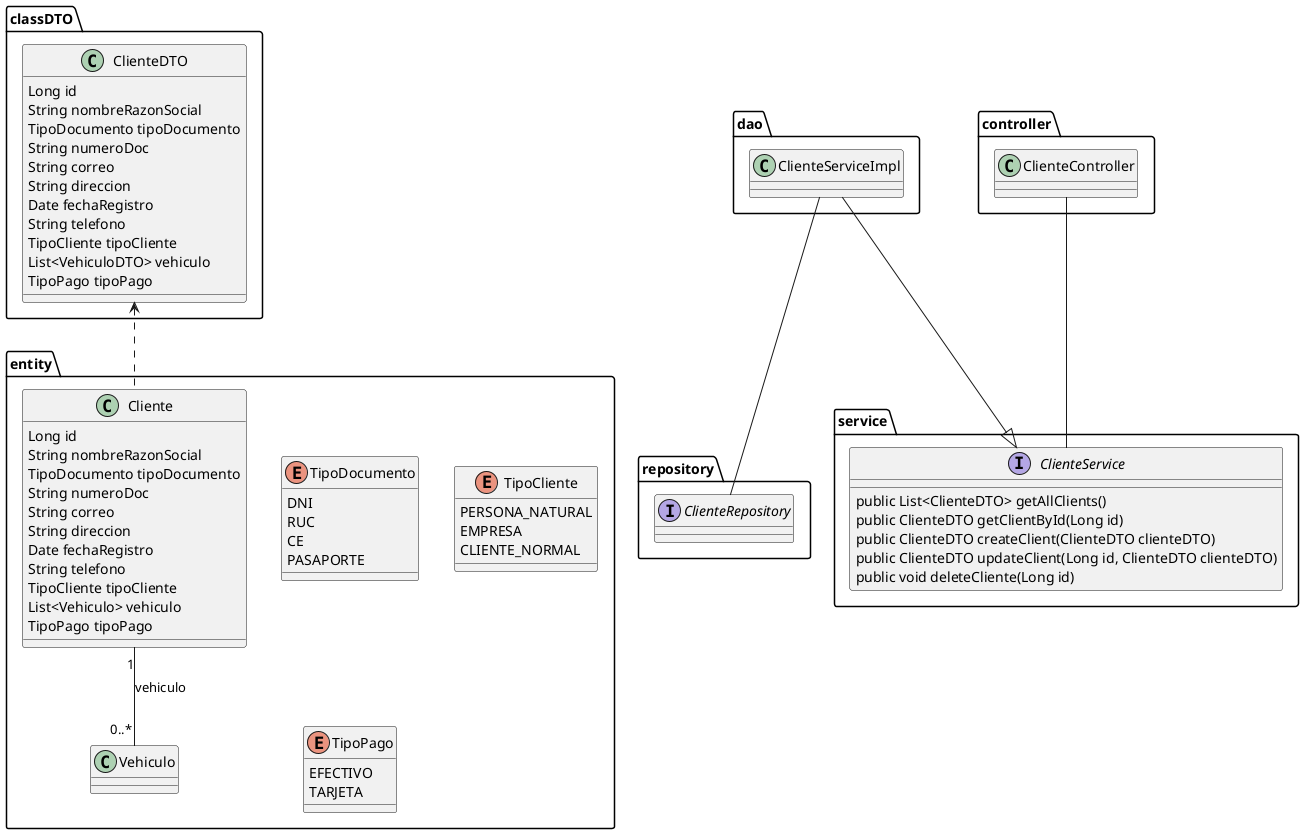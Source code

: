 @startuml claseCliente
package entity {
    class Cliente {
        Long id
        String nombreRazonSocial
        TipoDocumento tipoDocumento
        String numeroDoc
        String correo
        String direccion
        Date fechaRegistro
        String telefono
        TipoCliente tipoCliente
        List<Vehiculo> vehiculo
        TipoPago tipoPago
    }

    enum TipoDocumento {
        DNI
        RUC
        CE
        PASAPORTE
    }

    enum TipoCliente {
        PERSONA_NATURAL
        EMPRESA
        CLIENTE_NORMAL
    }

    enum TipoPago {
        EFECTIVO
        TARJETA
    }

    Cliente "1" -- "0..*" Vehiculo : vehiculo
}

package repository {
    interface ClienteRepository
}

package service {
    interface ClienteService{
        public List<ClienteDTO> getAllClients()
        public ClienteDTO getClientById(Long id)
        public ClienteDTO createClient(ClienteDTO clienteDTO)
        public ClienteDTO updateClient(Long id, ClienteDTO clienteDTO)
        public void deleteCliente(Long id)
    }
}

package dao {
    class ClienteServiceImpl
    ClienteServiceImpl --|> ClienteService
}

package controller {
    class ClienteController
}

package classDTO {
    class ClienteDTO {
        Long id
        String nombreRazonSocial
        TipoDocumento tipoDocumento
        String numeroDoc
        String correo
        String direccion
        Date fechaRegistro
        String telefono
        TipoCliente tipoCliente
        List<VehiculoDTO> vehiculo
        TipoPago tipoPago
    }
}

ClienteServiceImpl -- ClienteRepository
ClienteController -- ClienteService
ClienteDTO <.. Cliente

@enduml
